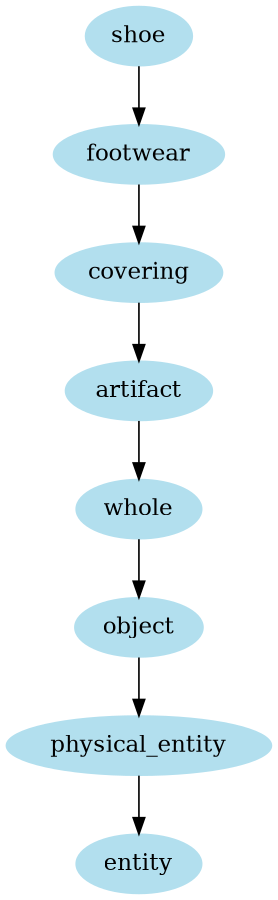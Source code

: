 digraph unix {
	node [color=lightblue2 style=filled]
	size="6,6"
	shoe -> footwear
	footwear -> covering
	covering -> artifact
	artifact -> whole
	whole -> object
	object -> physical_entity
	physical_entity -> entity
}
